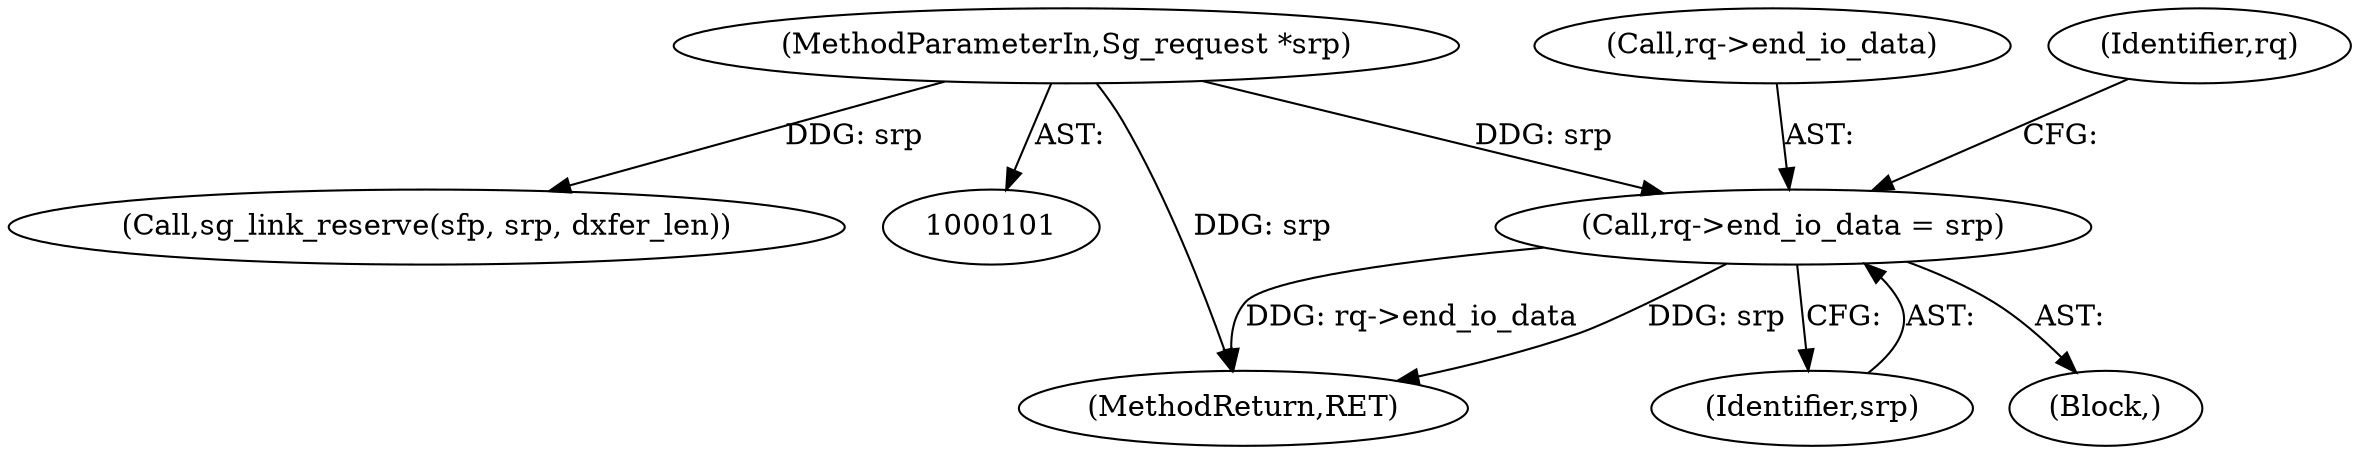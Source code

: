 digraph "0_linux_fdc81f45e9f57858da6351836507fbcf1b7583ee@pointer" {
"1000258" [label="(Call,rq->end_io_data = srp)"];
"1000102" [label="(MethodParameterIn,Sg_request *srp)"];
"1000259" [label="(Call,rq->end_io_data)"];
"1000258" [label="(Call,rq->end_io_data = srp)"];
"1000104" [label="(Block,)"];
"1000507" [label="(MethodReturn,RET)"];
"1000102" [label="(MethodParameterIn,Sg_request *srp)"];
"1000341" [label="(Call,sg_link_reserve(sfp, srp, dxfer_len))"];
"1000262" [label="(Identifier,srp)"];
"1000265" [label="(Identifier,rq)"];
"1000258" -> "1000104"  [label="AST: "];
"1000258" -> "1000262"  [label="CFG: "];
"1000259" -> "1000258"  [label="AST: "];
"1000262" -> "1000258"  [label="AST: "];
"1000265" -> "1000258"  [label="CFG: "];
"1000258" -> "1000507"  [label="DDG: rq->end_io_data"];
"1000258" -> "1000507"  [label="DDG: srp"];
"1000102" -> "1000258"  [label="DDG: srp"];
"1000102" -> "1000101"  [label="AST: "];
"1000102" -> "1000507"  [label="DDG: srp"];
"1000102" -> "1000341"  [label="DDG: srp"];
}
